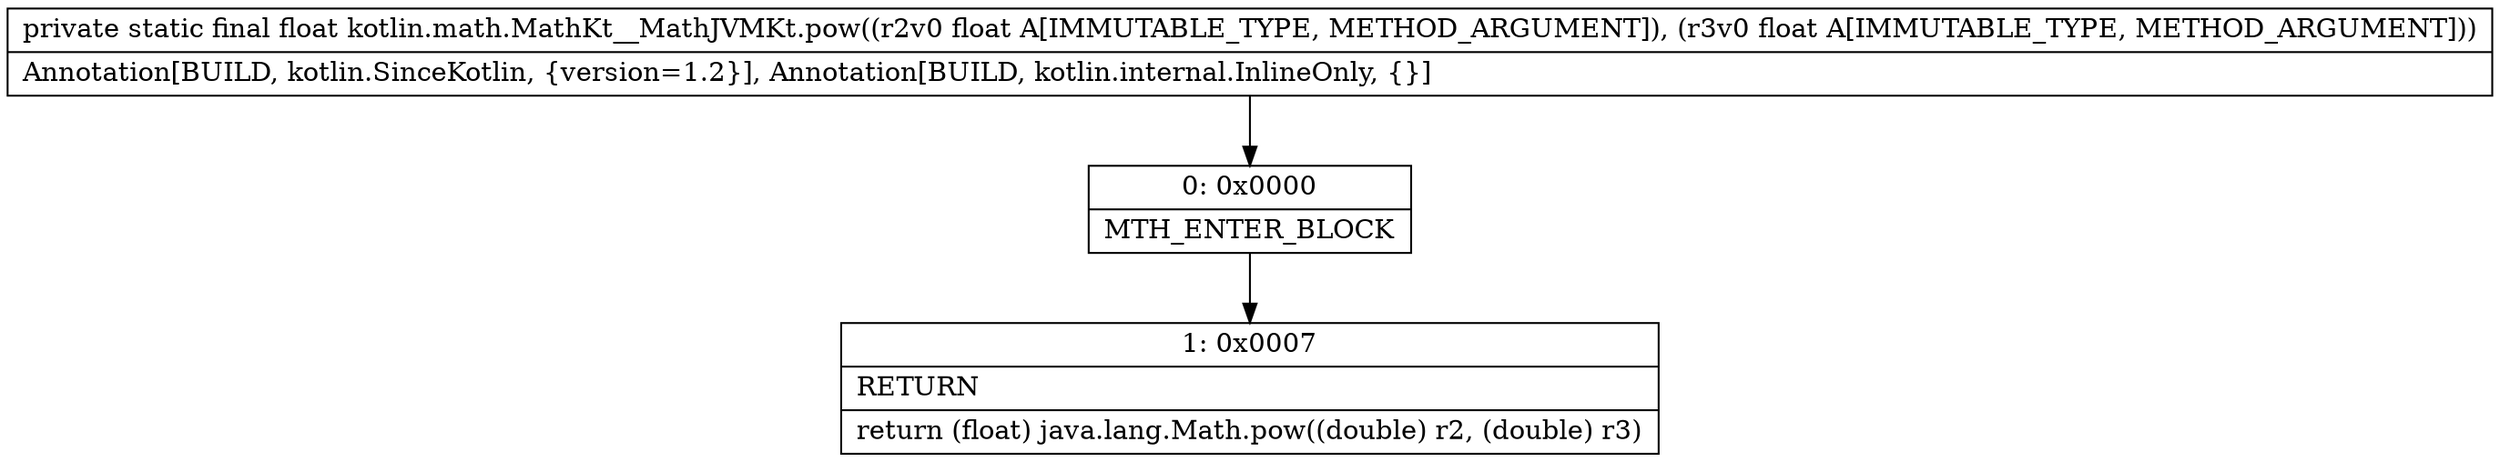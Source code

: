 digraph "CFG forkotlin.math.MathKt__MathJVMKt.pow(FF)F" {
Node_0 [shape=record,label="{0\:\ 0x0000|MTH_ENTER_BLOCK\l}"];
Node_1 [shape=record,label="{1\:\ 0x0007|RETURN\l|return (float) java.lang.Math.pow((double) r2, (double) r3)\l}"];
MethodNode[shape=record,label="{private static final float kotlin.math.MathKt__MathJVMKt.pow((r2v0 float A[IMMUTABLE_TYPE, METHOD_ARGUMENT]), (r3v0 float A[IMMUTABLE_TYPE, METHOD_ARGUMENT]))  | Annotation[BUILD, kotlin.SinceKotlin, \{version=1.2\}], Annotation[BUILD, kotlin.internal.InlineOnly, \{\}]\l}"];
MethodNode -> Node_0;
Node_0 -> Node_1;
}

